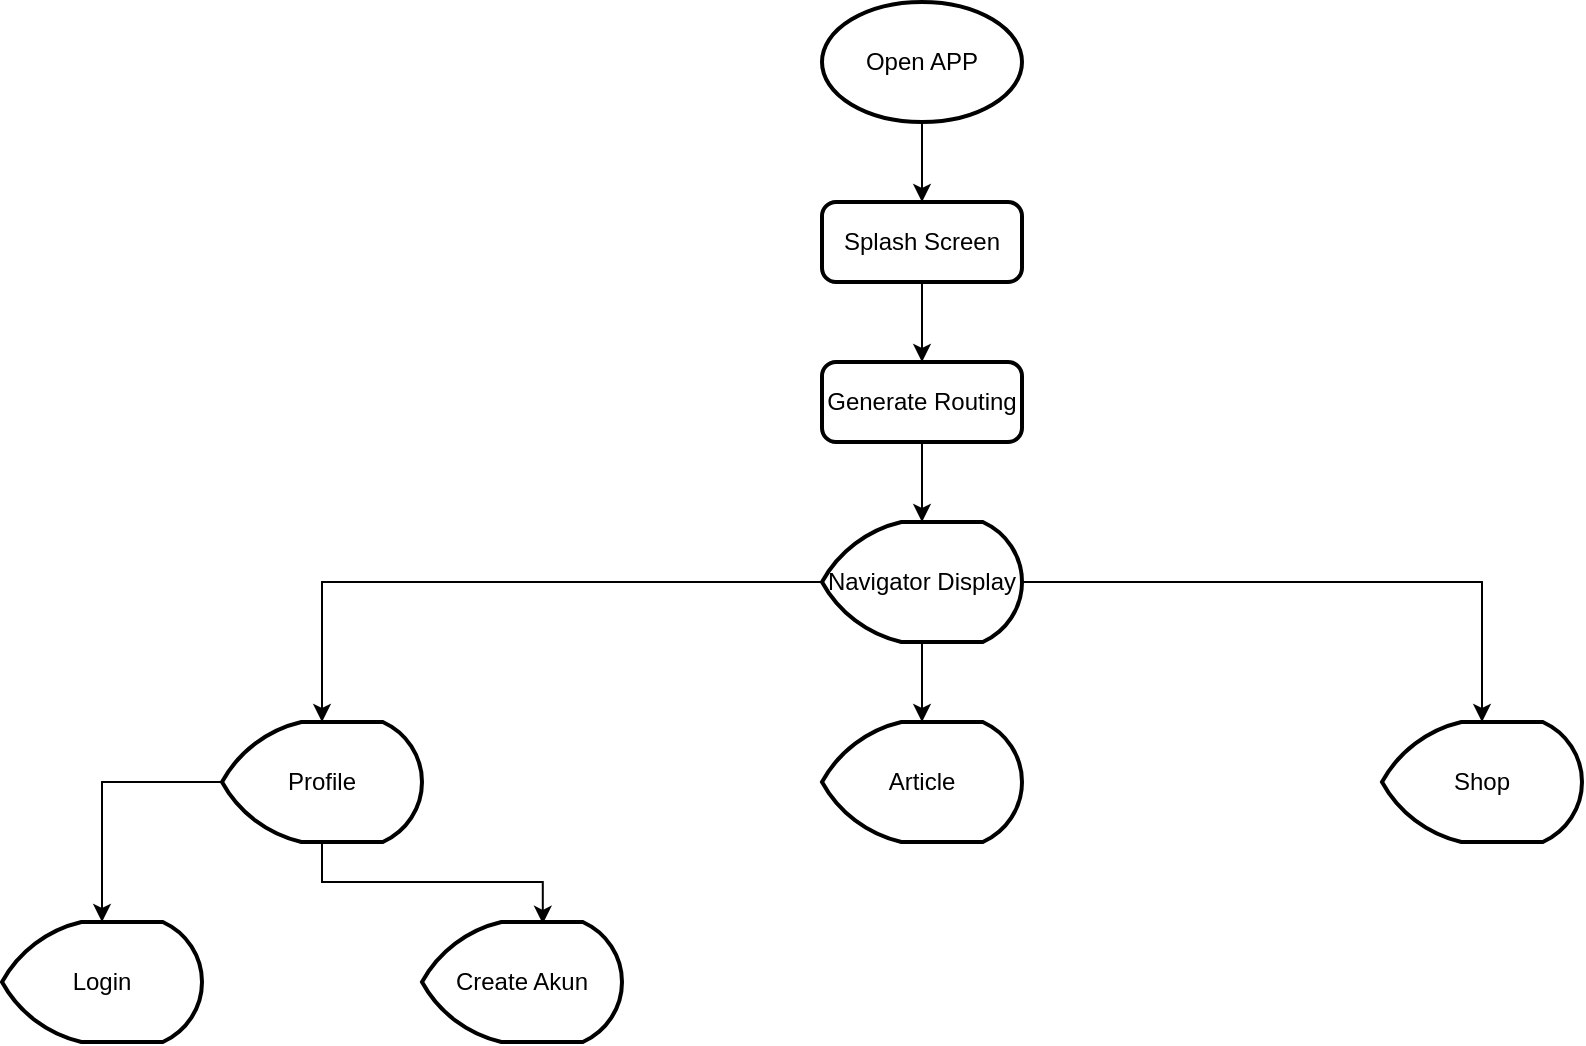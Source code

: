 <mxfile version="24.3.1" type="github">
  <diagram name="Page-1" id="74e2e168-ea6b-b213-b513-2b3c1d86103e">
    <mxGraphModel dx="1664" dy="840" grid="1" gridSize="10" guides="1" tooltips="1" connect="1" arrows="1" fold="1" page="1" pageScale="1" pageWidth="1100" pageHeight="850" background="none" math="0" shadow="0">
      <root>
        <mxCell id="0" />
        <mxCell id="1" parent="0" />
        <mxCell id="gc2R8hZUka59IbpJ6Cbl-3" value="" style="edgeStyle=orthogonalEdgeStyle;rounded=0;orthogonalLoop=1;jettySize=auto;html=1;" edge="1" parent="1" source="gc2R8hZUka59IbpJ6Cbl-1" target="gc2R8hZUka59IbpJ6Cbl-2">
          <mxGeometry relative="1" as="geometry" />
        </mxCell>
        <mxCell id="gc2R8hZUka59IbpJ6Cbl-1" value="Open APP" style="strokeWidth=2;html=1;shape=mxgraph.flowchart.start_1;whiteSpace=wrap;" vertex="1" parent="1">
          <mxGeometry x="500" y="20" width="100" height="60" as="geometry" />
        </mxCell>
        <mxCell id="gc2R8hZUka59IbpJ6Cbl-5" value="" style="edgeStyle=orthogonalEdgeStyle;rounded=0;orthogonalLoop=1;jettySize=auto;html=1;" edge="1" parent="1" source="gc2R8hZUka59IbpJ6Cbl-2" target="gc2R8hZUka59IbpJ6Cbl-4">
          <mxGeometry relative="1" as="geometry" />
        </mxCell>
        <mxCell id="gc2R8hZUka59IbpJ6Cbl-2" value="Splash Screen" style="rounded=1;whiteSpace=wrap;html=1;absoluteArcSize=1;arcSize=14;strokeWidth=2;" vertex="1" parent="1">
          <mxGeometry x="500" y="120" width="100" height="40" as="geometry" />
        </mxCell>
        <mxCell id="gc2R8hZUka59IbpJ6Cbl-7" value="" style="edgeStyle=orthogonalEdgeStyle;rounded=0;orthogonalLoop=1;jettySize=auto;html=1;" edge="1" parent="1" source="gc2R8hZUka59IbpJ6Cbl-4" target="gc2R8hZUka59IbpJ6Cbl-6">
          <mxGeometry relative="1" as="geometry" />
        </mxCell>
        <mxCell id="gc2R8hZUka59IbpJ6Cbl-4" value="Generate Routing" style="rounded=1;whiteSpace=wrap;html=1;absoluteArcSize=1;arcSize=14;strokeWidth=2;" vertex="1" parent="1">
          <mxGeometry x="500" y="200" width="100" height="40" as="geometry" />
        </mxCell>
        <mxCell id="gc2R8hZUka59IbpJ6Cbl-12" value="" style="edgeStyle=orthogonalEdgeStyle;rounded=0;orthogonalLoop=1;jettySize=auto;html=1;" edge="1" parent="1" source="gc2R8hZUka59IbpJ6Cbl-6" target="gc2R8hZUka59IbpJ6Cbl-9">
          <mxGeometry relative="1" as="geometry" />
        </mxCell>
        <mxCell id="gc2R8hZUka59IbpJ6Cbl-6" value="Navigator Display" style="strokeWidth=2;html=1;shape=mxgraph.flowchart.display;whiteSpace=wrap;" vertex="1" parent="1">
          <mxGeometry x="500" y="280" width="100" height="60" as="geometry" />
        </mxCell>
        <mxCell id="gc2R8hZUka59IbpJ6Cbl-8" value="Profile" style="strokeWidth=2;html=1;shape=mxgraph.flowchart.display;whiteSpace=wrap;" vertex="1" parent="1">
          <mxGeometry x="200" y="380" width="100" height="60" as="geometry" />
        </mxCell>
        <mxCell id="gc2R8hZUka59IbpJ6Cbl-9" value="Article" style="strokeWidth=2;html=1;shape=mxgraph.flowchart.display;whiteSpace=wrap;" vertex="1" parent="1">
          <mxGeometry x="500" y="380" width="100" height="60" as="geometry" />
        </mxCell>
        <mxCell id="gc2R8hZUka59IbpJ6Cbl-10" value="Shop" style="strokeWidth=2;html=1;shape=mxgraph.flowchart.display;whiteSpace=wrap;" vertex="1" parent="1">
          <mxGeometry x="780" y="380" width="100" height="60" as="geometry" />
        </mxCell>
        <mxCell id="gc2R8hZUka59IbpJ6Cbl-13" style="edgeStyle=orthogonalEdgeStyle;rounded=0;orthogonalLoop=1;jettySize=auto;html=1;entryX=0.5;entryY=0;entryDx=0;entryDy=0;entryPerimeter=0;" edge="1" parent="1" source="gc2R8hZUka59IbpJ6Cbl-6" target="gc2R8hZUka59IbpJ6Cbl-8">
          <mxGeometry relative="1" as="geometry" />
        </mxCell>
        <mxCell id="gc2R8hZUka59IbpJ6Cbl-14" style="edgeStyle=orthogonalEdgeStyle;rounded=0;orthogonalLoop=1;jettySize=auto;html=1;entryX=0.5;entryY=0;entryDx=0;entryDy=0;entryPerimeter=0;" edge="1" parent="1" source="gc2R8hZUka59IbpJ6Cbl-6" target="gc2R8hZUka59IbpJ6Cbl-10">
          <mxGeometry relative="1" as="geometry" />
        </mxCell>
        <mxCell id="gc2R8hZUka59IbpJ6Cbl-15" value="Login" style="strokeWidth=2;html=1;shape=mxgraph.flowchart.display;whiteSpace=wrap;" vertex="1" parent="1">
          <mxGeometry x="90" y="480" width="100" height="60" as="geometry" />
        </mxCell>
        <mxCell id="gc2R8hZUka59IbpJ6Cbl-16" value="Create Akun" style="strokeWidth=2;html=1;shape=mxgraph.flowchart.display;whiteSpace=wrap;" vertex="1" parent="1">
          <mxGeometry x="300" y="480" width="100" height="60" as="geometry" />
        </mxCell>
        <mxCell id="gc2R8hZUka59IbpJ6Cbl-17" style="edgeStyle=orthogonalEdgeStyle;rounded=0;orthogonalLoop=1;jettySize=auto;html=1;entryX=0.604;entryY=0.015;entryDx=0;entryDy=0;entryPerimeter=0;" edge="1" parent="1" source="gc2R8hZUka59IbpJ6Cbl-8" target="gc2R8hZUka59IbpJ6Cbl-16">
          <mxGeometry relative="1" as="geometry" />
        </mxCell>
        <mxCell id="gc2R8hZUka59IbpJ6Cbl-18" style="edgeStyle=orthogonalEdgeStyle;rounded=0;orthogonalLoop=1;jettySize=auto;html=1;entryX=0.5;entryY=0;entryDx=0;entryDy=0;entryPerimeter=0;" edge="1" parent="1" source="gc2R8hZUka59IbpJ6Cbl-8" target="gc2R8hZUka59IbpJ6Cbl-15">
          <mxGeometry relative="1" as="geometry" />
        </mxCell>
      </root>
    </mxGraphModel>
  </diagram>
</mxfile>
